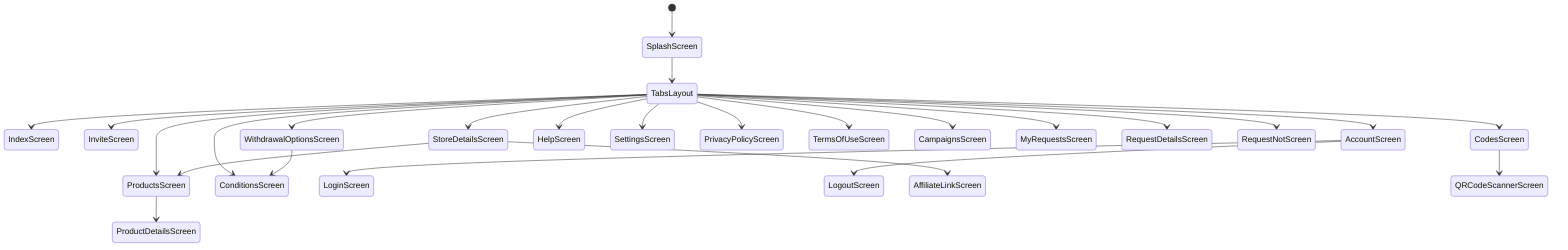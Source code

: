 stateDiagram
    [*] --> SplashScreen
    SplashScreen --> TabsLayout
    TabsLayout --> IndexScreen
    TabsLayout --> InviteScreen
    TabsLayout --> AccountScreen
    TabsLayout --> WithdrawalOptionsScreen
    TabsLayout --> StoreDetailsScreen
    TabsLayout --> ProductsScreen
    TabsLayout --> CodesScreen
    TabsLayout --> ConditionsScreen
    TabsLayout --> HelpScreen
    TabsLayout --> SettingsScreen
    TabsLayout --> PrivacyPolicyScreen
    TabsLayout --> TermsOfUseScreen
    TabsLayout --> CampaignsScreen
    TabsLayout --> MyRequestsScreen
    TabsLayout --> RequestDetailsScreen
    TabsLayout --> RequestNotScreen
    AccountScreen --> LoginScreen
    AccountScreen --> LogoutScreen
    WithdrawalOptionsScreen --> ConditionsScreen
    StoreDetailsScreen --> ProductsScreen
    StoreDetailsScreen --> AffiliateLinkScreen
    ProductsScreen --> ProductDetailsScreen
    CodesScreen --> QRCodeScannerScreen